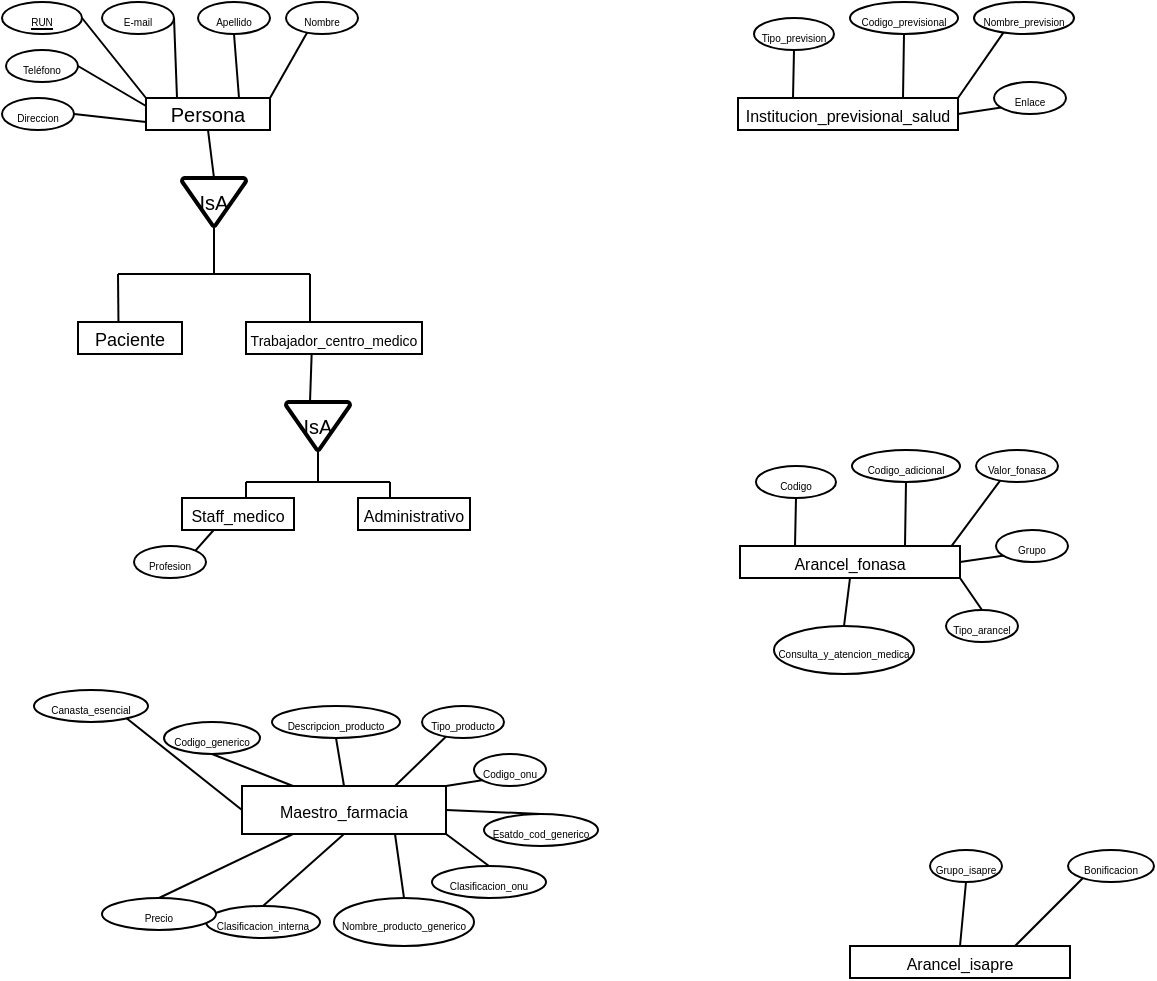 <mxfile version="28.2.1">
  <diagram name="Página-1" id="rJDqhCbAcnsPSJ13aXZU">
    <mxGraphModel dx="347" dy="205" grid="1" gridSize="8" guides="1" tooltips="1" connect="1" arrows="1" fold="1" page="1" pageScale="1" pageWidth="827" pageHeight="1169" math="0" shadow="0">
      <root>
        <mxCell id="0" />
        <mxCell id="1" parent="0" />
        <mxCell id="Bj1nx7qE9Sku3UdAhUCZ-23" value="&lt;span style=&quot;text-wrap-mode: nowrap;&quot;&gt;&lt;font style=&quot;font-size: 10px;&quot;&gt;Persona&lt;/font&gt;&lt;/span&gt;" style="whiteSpace=wrap;html=1;align=center;" parent="1" vertex="1">
          <mxGeometry x="80" y="56" width="62" height="16" as="geometry" />
        </mxCell>
        <mxCell id="Bj1nx7qE9Sku3UdAhUCZ-24" value="&lt;span style=&quot;font-size: 5px;&quot;&gt;Teléfono&lt;/span&gt;" style="ellipse;whiteSpace=wrap;html=1;align=center;" parent="1" vertex="1">
          <mxGeometry x="10" y="32" width="36" height="16" as="geometry" />
        </mxCell>
        <mxCell id="Bj1nx7qE9Sku3UdAhUCZ-26" value="&lt;u style=&quot;font-size: 5px;&quot;&gt;RUN&lt;/u&gt;" style="ellipse;whiteSpace=wrap;html=1;align=center;fontStyle=4;" parent="1" vertex="1">
          <mxGeometry x="8" y="8" width="40" height="16" as="geometry" />
        </mxCell>
        <mxCell id="Bj1nx7qE9Sku3UdAhUCZ-30" value="" style="endArrow=none;html=1;rounded=0;entryX=1;entryY=0.5;entryDx=0;entryDy=0;exitX=0;exitY=0.75;exitDx=0;exitDy=0;" parent="1" source="Bj1nx7qE9Sku3UdAhUCZ-23" target="Bj1nx7qE9Sku3UdAhUCZ-35" edge="1">
          <mxGeometry width="50" height="50" relative="1" as="geometry">
            <mxPoint x="65" y="112" as="sourcePoint" />
            <mxPoint x="58" y="96" as="targetPoint" />
          </mxGeometry>
        </mxCell>
        <mxCell id="Bj1nx7qE9Sku3UdAhUCZ-32" value="&lt;span style=&quot;font-size: 5px;&quot;&gt;E-mail&lt;/span&gt;" style="ellipse;whiteSpace=wrap;html=1;align=center;" parent="1" vertex="1">
          <mxGeometry x="58" y="8" width="36" height="16" as="geometry" />
        </mxCell>
        <mxCell id="Bj1nx7qE9Sku3UdAhUCZ-33" value="&lt;span style=&quot;font-size: 5px;&quot;&gt;Nombre&lt;/span&gt;" style="ellipse;whiteSpace=wrap;html=1;align=center;" parent="1" vertex="1">
          <mxGeometry x="150" y="8" width="36" height="16" as="geometry" />
        </mxCell>
        <mxCell id="Bj1nx7qE9Sku3UdAhUCZ-34" value="&lt;span style=&quot;font-size: 5px;&quot;&gt;Apellido&lt;/span&gt;" style="ellipse;whiteSpace=wrap;html=1;align=center;" parent="1" vertex="1">
          <mxGeometry x="106" y="8" width="36" height="16" as="geometry" />
        </mxCell>
        <mxCell id="Bj1nx7qE9Sku3UdAhUCZ-35" value="&lt;span style=&quot;font-size: 5px;&quot;&gt;Direccion&lt;/span&gt;" style="ellipse;whiteSpace=wrap;html=1;align=center;" parent="1" vertex="1">
          <mxGeometry x="8" y="56" width="36" height="16" as="geometry" />
        </mxCell>
        <mxCell id="Bj1nx7qE9Sku3UdAhUCZ-36" value="" style="endArrow=none;html=1;rounded=0;entryX=1;entryY=0.5;entryDx=0;entryDy=0;exitX=0;exitY=0;exitDx=0;exitDy=0;" parent="1" source="Bj1nx7qE9Sku3UdAhUCZ-23" edge="1">
          <mxGeometry width="50" height="50" relative="1" as="geometry">
            <mxPoint x="55" y="32" as="sourcePoint" />
            <mxPoint x="48" y="16" as="targetPoint" />
          </mxGeometry>
        </mxCell>
        <mxCell id="Bj1nx7qE9Sku3UdAhUCZ-37" value="" style="endArrow=none;html=1;rounded=0;entryX=1;entryY=0.5;entryDx=0;entryDy=0;exitX=0;exitY=0.25;exitDx=0;exitDy=0;" parent="1" source="Bj1nx7qE9Sku3UdAhUCZ-23" edge="1">
          <mxGeometry width="50" height="50" relative="1" as="geometry">
            <mxPoint x="53" y="56" as="sourcePoint" />
            <mxPoint x="46" y="40" as="targetPoint" />
          </mxGeometry>
        </mxCell>
        <mxCell id="Bj1nx7qE9Sku3UdAhUCZ-38" value="" style="endArrow=none;html=1;rounded=0;entryX=1;entryY=0.5;entryDx=0;entryDy=0;exitX=0.25;exitY=0;exitDx=0;exitDy=0;" parent="1" edge="1" source="Bj1nx7qE9Sku3UdAhUCZ-23">
          <mxGeometry width="50" height="50" relative="1" as="geometry">
            <mxPoint x="96" y="48" as="sourcePoint" />
            <mxPoint x="94" y="16" as="targetPoint" />
          </mxGeometry>
        </mxCell>
        <mxCell id="Bj1nx7qE9Sku3UdAhUCZ-39" value="" style="endArrow=none;html=1;rounded=0;entryX=0.5;entryY=1;entryDx=0;entryDy=0;exitX=0.75;exitY=0;exitDx=0;exitDy=0;" parent="1" target="Bj1nx7qE9Sku3UdAhUCZ-34" edge="1" source="Bj1nx7qE9Sku3UdAhUCZ-23">
          <mxGeometry width="50" height="50" relative="1" as="geometry">
            <mxPoint x="129" y="48" as="sourcePoint" />
            <mxPoint x="122" y="32" as="targetPoint" />
          </mxGeometry>
        </mxCell>
        <mxCell id="Bj1nx7qE9Sku3UdAhUCZ-40" value="" style="endArrow=none;html=1;rounded=0;entryX=0.294;entryY=0.956;entryDx=0;entryDy=0;exitX=1;exitY=0;exitDx=0;exitDy=0;entryPerimeter=0;" parent="1" source="Bj1nx7qE9Sku3UdAhUCZ-23" target="Bj1nx7qE9Sku3UdAhUCZ-33" edge="1">
          <mxGeometry width="50" height="50" relative="1" as="geometry">
            <mxPoint x="153" y="48" as="sourcePoint" />
            <mxPoint x="146" y="32" as="targetPoint" />
          </mxGeometry>
        </mxCell>
        <mxCell id="Bj1nx7qE9Sku3UdAhUCZ-41" value="&lt;font size=&quot;1&quot;&gt;IsA&lt;/font&gt;" style="strokeWidth=2;html=1;shape=mxgraph.flowchart.merge_or_storage;whiteSpace=wrap;verticalAlign=middle;labelPosition=center;verticalLabelPosition=middle;align=center;" parent="1" vertex="1">
          <mxGeometry x="98" y="96" width="32" height="24" as="geometry" />
        </mxCell>
        <mxCell id="Bj1nx7qE9Sku3UdAhUCZ-42" value="" style="endArrow=none;html=1;rounded=0;entryX=0.5;entryY=1;entryDx=0;entryDy=0;" parent="1" target="Bj1nx7qE9Sku3UdAhUCZ-23" edge="1">
          <mxGeometry width="50" height="50" relative="1" as="geometry">
            <mxPoint x="114" y="96" as="sourcePoint" />
            <mxPoint x="90" y="96" as="targetPoint" />
            <Array as="points" />
          </mxGeometry>
        </mxCell>
        <mxCell id="Bj1nx7qE9Sku3UdAhUCZ-43" value="" style="endArrow=none;html=1;rounded=0;" parent="1" edge="1">
          <mxGeometry relative="1" as="geometry">
            <mxPoint x="66" y="144" as="sourcePoint" />
            <mxPoint x="162" y="144" as="targetPoint" />
          </mxGeometry>
        </mxCell>
        <mxCell id="Bj1nx7qE9Sku3UdAhUCZ-44" value="" style="endArrow=none;html=1;rounded=0;entryX=0.5;entryY=1;entryDx=0;entryDy=0;" parent="1" edge="1">
          <mxGeometry width="50" height="50" relative="1" as="geometry">
            <mxPoint x="114" y="144" as="sourcePoint" />
            <mxPoint x="114" y="120" as="targetPoint" />
            <Array as="points">
              <mxPoint x="114" y="144" />
            </Array>
          </mxGeometry>
        </mxCell>
        <mxCell id="hSOPc2--m0W6r65Y0pzY-3" value="&lt;span style=&quot;text-wrap-mode: nowrap;&quot;&gt;&lt;font style=&quot;font-size: 9px;&quot;&gt;Paciente&lt;/font&gt;&lt;/span&gt;" style="whiteSpace=wrap;html=1;align=center;" vertex="1" parent="1">
          <mxGeometry x="46" y="168" width="52" height="16" as="geometry" />
        </mxCell>
        <mxCell id="hSOPc2--m0W6r65Y0pzY-4" value="&lt;span style=&quot;text-wrap-mode: nowrap;&quot;&gt;&lt;font style=&quot;font-size: 7px;&quot;&gt;Trabajador_centro_medico&lt;/font&gt;&lt;/span&gt;" style="whiteSpace=wrap;html=1;align=center;" vertex="1" parent="1">
          <mxGeometry x="130" y="168" width="88" height="16" as="geometry" />
        </mxCell>
        <mxCell id="hSOPc2--m0W6r65Y0pzY-5" value="" style="endArrow=none;html=1;rounded=0;exitX=0.389;exitY=0;exitDx=0;exitDy=0;exitPerimeter=0;" edge="1" parent="1" source="hSOPc2--m0W6r65Y0pzY-3">
          <mxGeometry width="50" height="50" relative="1" as="geometry">
            <mxPoint x="2" y="176" as="sourcePoint" />
            <mxPoint x="66" y="144" as="targetPoint" />
            <Array as="points" />
          </mxGeometry>
        </mxCell>
        <mxCell id="hSOPc2--m0W6r65Y0pzY-6" value="" style="endArrow=none;html=1;rounded=0;" edge="1" parent="1">
          <mxGeometry width="50" height="50" relative="1" as="geometry">
            <mxPoint x="162" y="168" as="sourcePoint" />
            <mxPoint x="162" y="144" as="targetPoint" />
            <Array as="points">
              <mxPoint x="162" y="160" />
            </Array>
          </mxGeometry>
        </mxCell>
        <mxCell id="hSOPc2--m0W6r65Y0pzY-7" value="&lt;font size=&quot;1&quot;&gt;IsA&lt;/font&gt;" style="strokeWidth=2;html=1;shape=mxgraph.flowchart.merge_or_storage;whiteSpace=wrap;verticalAlign=middle;labelPosition=center;verticalLabelPosition=middle;align=center;" vertex="1" parent="1">
          <mxGeometry x="150" y="208" width="32" height="24" as="geometry" />
        </mxCell>
        <mxCell id="hSOPc2--m0W6r65Y0pzY-8" value="" style="endArrow=none;html=1;rounded=0;entryX=0.373;entryY=1.003;entryDx=0;entryDy=0;exitX=0.375;exitY=0;exitDx=0;exitDy=0;exitPerimeter=0;entryPerimeter=0;" edge="1" parent="1" source="hSOPc2--m0W6r65Y0pzY-7" target="hSOPc2--m0W6r65Y0pzY-4">
          <mxGeometry width="50" height="50" relative="1" as="geometry">
            <mxPoint x="162" y="208" as="sourcePoint" />
            <mxPoint x="162" y="192" as="targetPoint" />
            <Array as="points" />
          </mxGeometry>
        </mxCell>
        <mxCell id="hSOPc2--m0W6r65Y0pzY-9" value="" style="endArrow=none;html=1;rounded=0;" edge="1" parent="1">
          <mxGeometry relative="1" as="geometry">
            <mxPoint x="130" y="248" as="sourcePoint" />
            <mxPoint x="202" y="248" as="targetPoint" />
          </mxGeometry>
        </mxCell>
        <mxCell id="hSOPc2--m0W6r65Y0pzY-10" value="" style="endArrow=none;html=1;rounded=0;" edge="1" parent="1" target="hSOPc2--m0W6r65Y0pzY-7">
          <mxGeometry width="50" height="50" relative="1" as="geometry">
            <mxPoint x="166" y="248" as="sourcePoint" />
            <mxPoint x="162" y="272" as="targetPoint" />
            <Array as="points" />
          </mxGeometry>
        </mxCell>
        <mxCell id="hSOPc2--m0W6r65Y0pzY-12" value="" style="endArrow=none;html=1;rounded=0;" edge="1" parent="1">
          <mxGeometry width="50" height="50" relative="1" as="geometry">
            <mxPoint x="130" y="256" as="sourcePoint" />
            <mxPoint x="130" y="248" as="targetPoint" />
            <Array as="points" />
          </mxGeometry>
        </mxCell>
        <mxCell id="hSOPc2--m0W6r65Y0pzY-13" value="" style="endArrow=none;html=1;rounded=0;" edge="1" parent="1">
          <mxGeometry width="50" height="50" relative="1" as="geometry">
            <mxPoint x="202" y="256" as="sourcePoint" />
            <mxPoint x="202" y="248" as="targetPoint" />
            <Array as="points" />
          </mxGeometry>
        </mxCell>
        <mxCell id="hSOPc2--m0W6r65Y0pzY-14" value="&lt;span style=&quot;text-wrap-mode: nowrap;&quot;&gt;&lt;font style=&quot;font-size: 8px;&quot;&gt;Staff_medico&lt;/font&gt;&lt;/span&gt;" style="whiteSpace=wrap;html=1;align=center;" vertex="1" parent="1">
          <mxGeometry x="98" y="256" width="56" height="16" as="geometry" />
        </mxCell>
        <mxCell id="hSOPc2--m0W6r65Y0pzY-15" value="&lt;span style=&quot;text-wrap-mode: nowrap;&quot;&gt;&lt;font style=&quot;font-size: 8px;&quot;&gt;Administrativo&lt;/font&gt;&lt;/span&gt;" style="whiteSpace=wrap;html=1;align=center;" vertex="1" parent="1">
          <mxGeometry x="186" y="256" width="56" height="16" as="geometry" />
        </mxCell>
        <mxCell id="hSOPc2--m0W6r65Y0pzY-17" value="&lt;span style=&quot;font-size: 5px;&quot;&gt;Profesion&lt;/span&gt;" style="ellipse;whiteSpace=wrap;html=1;align=center;" vertex="1" parent="1">
          <mxGeometry x="74" y="280" width="36" height="16" as="geometry" />
        </mxCell>
        <mxCell id="hSOPc2--m0W6r65Y0pzY-18" value="" style="endArrow=none;html=1;rounded=0;exitX=1;exitY=0;exitDx=0;exitDy=0;" edge="1" parent="1" source="hSOPc2--m0W6r65Y0pzY-17">
          <mxGeometry width="50" height="50" relative="1" as="geometry">
            <mxPoint x="113.86" y="288" as="sourcePoint" />
            <mxPoint x="113.86" y="272" as="targetPoint" />
            <Array as="points" />
          </mxGeometry>
        </mxCell>
        <mxCell id="hSOPc2--m0W6r65Y0pzY-19" value="&lt;span style=&quot;text-wrap-mode: nowrap;&quot;&gt;&lt;font style=&quot;font-size: 8px;&quot;&gt;Institucion_previsional_salud&lt;/font&gt;&lt;/span&gt;" style="whiteSpace=wrap;html=1;align=center;" vertex="1" parent="1">
          <mxGeometry x="376" y="56" width="110" height="16" as="geometry" />
        </mxCell>
        <mxCell id="hSOPc2--m0W6r65Y0pzY-20" value="&lt;span style=&quot;font-size: 5px;&quot;&gt;Tipo_prevision&lt;/span&gt;" style="ellipse;whiteSpace=wrap;html=1;align=center;" vertex="1" parent="1">
          <mxGeometry x="384" y="16" width="40" height="16" as="geometry" />
        </mxCell>
        <mxCell id="hSOPc2--m0W6r65Y0pzY-22" value="" style="endArrow=none;html=1;rounded=0;entryX=1;entryY=0.5;entryDx=0;entryDy=0;exitX=1;exitY=0.5;exitDx=0;exitDy=0;" edge="1" parent="1" source="hSOPc2--m0W6r65Y0pzY-19" target="hSOPc2--m0W6r65Y0pzY-26">
          <mxGeometry width="50" height="50" relative="1" as="geometry">
            <mxPoint x="409" y="112" as="sourcePoint" />
            <mxPoint x="402" y="96" as="targetPoint" />
          </mxGeometry>
        </mxCell>
        <mxCell id="hSOPc2--m0W6r65Y0pzY-24" value="&lt;font style=&quot;font-size: 5px;&quot;&gt;Nombre_prevision&lt;/font&gt;" style="ellipse;whiteSpace=wrap;html=1;align=center;" vertex="1" parent="1">
          <mxGeometry x="494" y="8" width="50" height="16" as="geometry" />
        </mxCell>
        <mxCell id="hSOPc2--m0W6r65Y0pzY-25" value="&lt;span style=&quot;font-size: 5px;&quot;&gt;Codigo_previsional&lt;/span&gt;" style="ellipse;whiteSpace=wrap;html=1;align=center;" vertex="1" parent="1">
          <mxGeometry x="432" y="8" width="54" height="16" as="geometry" />
        </mxCell>
        <mxCell id="hSOPc2--m0W6r65Y0pzY-26" value="&lt;span style=&quot;font-size: 5px;&quot;&gt;Enlace&lt;/span&gt;" style="ellipse;whiteSpace=wrap;html=1;align=center;" vertex="1" parent="1">
          <mxGeometry x="504" y="48" width="36" height="16" as="geometry" />
        </mxCell>
        <mxCell id="hSOPc2--m0W6r65Y0pzY-28" value="" style="endArrow=none;html=1;rounded=0;entryX=0.5;entryY=1;entryDx=0;entryDy=0;exitX=0.25;exitY=0;exitDx=0;exitDy=0;" edge="1" parent="1" source="hSOPc2--m0W6r65Y0pzY-19" target="hSOPc2--m0W6r65Y0pzY-20">
          <mxGeometry width="50" height="50" relative="1" as="geometry">
            <mxPoint x="397" y="56" as="sourcePoint" />
            <mxPoint x="390" y="40" as="targetPoint" />
          </mxGeometry>
        </mxCell>
        <mxCell id="hSOPc2--m0W6r65Y0pzY-30" value="" style="endArrow=none;html=1;rounded=0;entryX=0.5;entryY=1;entryDx=0;entryDy=0;exitX=0.75;exitY=0;exitDx=0;exitDy=0;" edge="1" parent="1" source="hSOPc2--m0W6r65Y0pzY-19" target="hSOPc2--m0W6r65Y0pzY-25">
          <mxGeometry width="50" height="50" relative="1" as="geometry">
            <mxPoint x="473" y="48" as="sourcePoint" />
            <mxPoint x="466" y="32" as="targetPoint" />
          </mxGeometry>
        </mxCell>
        <mxCell id="hSOPc2--m0W6r65Y0pzY-31" value="" style="endArrow=none;html=1;rounded=0;entryX=0.294;entryY=0.956;entryDx=0;entryDy=0;exitX=1;exitY=0;exitDx=0;exitDy=0;entryPerimeter=0;" edge="1" parent="1" source="hSOPc2--m0W6r65Y0pzY-19" target="hSOPc2--m0W6r65Y0pzY-24">
          <mxGeometry width="50" height="50" relative="1" as="geometry">
            <mxPoint x="497" y="48" as="sourcePoint" />
            <mxPoint x="490" y="32" as="targetPoint" />
          </mxGeometry>
        </mxCell>
        <mxCell id="hSOPc2--m0W6r65Y0pzY-32" value="&lt;span style=&quot;text-wrap-mode: nowrap;&quot;&gt;&lt;font style=&quot;font-size: 8px;&quot;&gt;Arancel_fonasa&lt;/font&gt;&lt;/span&gt;" style="whiteSpace=wrap;html=1;align=center;" vertex="1" parent="1">
          <mxGeometry x="377" y="280" width="110" height="16" as="geometry" />
        </mxCell>
        <mxCell id="hSOPc2--m0W6r65Y0pzY-33" value="&lt;span style=&quot;font-size: 5px;&quot;&gt;Codigo&lt;/span&gt;" style="ellipse;whiteSpace=wrap;html=1;align=center;" vertex="1" parent="1">
          <mxGeometry x="385" y="240" width="40" height="16" as="geometry" />
        </mxCell>
        <mxCell id="hSOPc2--m0W6r65Y0pzY-34" value="" style="endArrow=none;html=1;rounded=0;entryX=1;entryY=0.5;entryDx=0;entryDy=0;exitX=1;exitY=0.5;exitDx=0;exitDy=0;" edge="1" parent="1" source="hSOPc2--m0W6r65Y0pzY-32" target="hSOPc2--m0W6r65Y0pzY-37">
          <mxGeometry width="50" height="50" relative="1" as="geometry">
            <mxPoint x="410" y="336" as="sourcePoint" />
            <mxPoint x="403" y="320" as="targetPoint" />
          </mxGeometry>
        </mxCell>
        <mxCell id="hSOPc2--m0W6r65Y0pzY-35" value="&lt;font style=&quot;font-size: 5px;&quot;&gt;Valor_fonasa&lt;/font&gt;" style="ellipse;whiteSpace=wrap;html=1;align=center;" vertex="1" parent="1">
          <mxGeometry x="495" y="232" width="41" height="16" as="geometry" />
        </mxCell>
        <mxCell id="hSOPc2--m0W6r65Y0pzY-36" value="&lt;span style=&quot;font-size: 5px;&quot;&gt;Codigo_adicional&lt;/span&gt;" style="ellipse;whiteSpace=wrap;html=1;align=center;" vertex="1" parent="1">
          <mxGeometry x="433" y="232" width="54" height="16" as="geometry" />
        </mxCell>
        <mxCell id="hSOPc2--m0W6r65Y0pzY-37" value="&lt;span style=&quot;font-size: 5px;&quot;&gt;Grupo&lt;/span&gt;" style="ellipse;whiteSpace=wrap;html=1;align=center;" vertex="1" parent="1">
          <mxGeometry x="505" y="272" width="36" height="16" as="geometry" />
        </mxCell>
        <mxCell id="hSOPc2--m0W6r65Y0pzY-38" value="" style="endArrow=none;html=1;rounded=0;entryX=0.5;entryY=1;entryDx=0;entryDy=0;exitX=0.25;exitY=0;exitDx=0;exitDy=0;" edge="1" parent="1" source="hSOPc2--m0W6r65Y0pzY-32" target="hSOPc2--m0W6r65Y0pzY-33">
          <mxGeometry width="50" height="50" relative="1" as="geometry">
            <mxPoint x="398" y="280" as="sourcePoint" />
            <mxPoint x="391" y="264" as="targetPoint" />
          </mxGeometry>
        </mxCell>
        <mxCell id="hSOPc2--m0W6r65Y0pzY-39" value="" style="endArrow=none;html=1;rounded=0;entryX=0.5;entryY=1;entryDx=0;entryDy=0;exitX=0.75;exitY=0;exitDx=0;exitDy=0;" edge="1" parent="1" source="hSOPc2--m0W6r65Y0pzY-32" target="hSOPc2--m0W6r65Y0pzY-36">
          <mxGeometry width="50" height="50" relative="1" as="geometry">
            <mxPoint x="474" y="272" as="sourcePoint" />
            <mxPoint x="467" y="256" as="targetPoint" />
          </mxGeometry>
        </mxCell>
        <mxCell id="hSOPc2--m0W6r65Y0pzY-40" value="" style="endArrow=none;html=1;rounded=0;entryX=0.294;entryY=0.956;entryDx=0;entryDy=0;exitX=0.962;exitY=-0.004;exitDx=0;exitDy=0;entryPerimeter=0;exitPerimeter=0;" edge="1" parent="1" source="hSOPc2--m0W6r65Y0pzY-32" target="hSOPc2--m0W6r65Y0pzY-35">
          <mxGeometry width="50" height="50" relative="1" as="geometry">
            <mxPoint x="498" y="272" as="sourcePoint" />
            <mxPoint x="491" y="256" as="targetPoint" />
          </mxGeometry>
        </mxCell>
        <mxCell id="hSOPc2--m0W6r65Y0pzY-41" value="" style="endArrow=none;html=1;rounded=0;entryX=0.5;entryY=0;entryDx=0;entryDy=0;exitX=1;exitY=1;exitDx=0;exitDy=0;" edge="1" parent="1" target="hSOPc2--m0W6r65Y0pzY-42" source="hSOPc2--m0W6r65Y0pzY-32">
          <mxGeometry width="50" height="50" relative="1" as="geometry">
            <mxPoint x="488" y="320" as="sourcePoint" />
            <mxPoint x="404" y="352" as="targetPoint" />
          </mxGeometry>
        </mxCell>
        <mxCell id="hSOPc2--m0W6r65Y0pzY-42" value="&lt;span style=&quot;font-size: 5px;&quot;&gt;Tipo_arancel&lt;/span&gt;" style="ellipse;whiteSpace=wrap;html=1;align=center;" vertex="1" parent="1">
          <mxGeometry x="480" y="312" width="36" height="16" as="geometry" />
        </mxCell>
        <mxCell id="hSOPc2--m0W6r65Y0pzY-43" value="" style="endArrow=none;html=1;rounded=0;entryX=0.5;entryY=0;entryDx=0;entryDy=0;exitX=0.5;exitY=1;exitDx=0;exitDy=0;" edge="1" parent="1" target="hSOPc2--m0W6r65Y0pzY-44" source="hSOPc2--m0W6r65Y0pzY-32">
          <mxGeometry width="50" height="50" relative="1" as="geometry">
            <mxPoint x="376" y="336" as="sourcePoint" />
            <mxPoint x="292" y="368" as="targetPoint" />
          </mxGeometry>
        </mxCell>
        <mxCell id="hSOPc2--m0W6r65Y0pzY-44" value="&lt;span style=&quot;font-size: 5px;&quot;&gt;Consulta_y_atencion_medica&lt;/span&gt;" style="ellipse;whiteSpace=wrap;html=1;align=center;" vertex="1" parent="1">
          <mxGeometry x="394" y="320" width="70" height="24" as="geometry" />
        </mxCell>
        <mxCell id="hSOPc2--m0W6r65Y0pzY-45" value="&lt;span style=&quot;text-wrap-mode: nowrap;&quot;&gt;&lt;font style=&quot;font-size: 8px;&quot;&gt;Arancel_isapre&lt;/font&gt;&lt;/span&gt;" style="whiteSpace=wrap;html=1;align=center;" vertex="1" parent="1">
          <mxGeometry x="432" y="480" width="110" height="16" as="geometry" />
        </mxCell>
        <mxCell id="hSOPc2--m0W6r65Y0pzY-47" value="" style="endArrow=none;html=1;rounded=0;entryX=0.5;entryY=1;entryDx=0;entryDy=0;exitX=0.5;exitY=0;exitDx=0;exitDy=0;" edge="1" parent="1" source="hSOPc2--m0W6r65Y0pzY-45" target="hSOPc2--m0W6r65Y0pzY-50">
          <mxGeometry width="50" height="50" relative="1" as="geometry">
            <mxPoint x="465" y="536" as="sourcePoint" />
            <mxPoint x="458" y="520" as="targetPoint" />
          </mxGeometry>
        </mxCell>
        <mxCell id="hSOPc2--m0W6r65Y0pzY-50" value="&lt;span style=&quot;font-size: 5px;&quot;&gt;Grupo_isapre&lt;/span&gt;" style="ellipse;whiteSpace=wrap;html=1;align=center;" vertex="1" parent="1">
          <mxGeometry x="472" y="432" width="36" height="16" as="geometry" />
        </mxCell>
        <mxCell id="hSOPc2--m0W6r65Y0pzY-54" value="" style="endArrow=none;html=1;rounded=0;entryX=0.5;entryY=0;entryDx=0;entryDy=0;exitX=0.75;exitY=0;exitDx=0;exitDy=0;" edge="1" parent="1" source="hSOPc2--m0W6r65Y0pzY-45" target="hSOPc2--m0W6r65Y0pzY-55">
          <mxGeometry width="50" height="50" relative="1" as="geometry">
            <mxPoint x="543" y="520" as="sourcePoint" />
            <mxPoint x="459" y="552" as="targetPoint" />
          </mxGeometry>
        </mxCell>
        <mxCell id="hSOPc2--m0W6r65Y0pzY-55" value="&lt;span style=&quot;font-size: 5px;&quot;&gt;Bonificacion&lt;/span&gt;" style="ellipse;whiteSpace=wrap;html=1;align=center;" vertex="1" parent="1">
          <mxGeometry x="541" y="432" width="43" height="16" as="geometry" />
        </mxCell>
        <mxCell id="hSOPc2--m0W6r65Y0pzY-58" value="&lt;span style=&quot;text-wrap-mode: nowrap;&quot;&gt;&lt;font style=&quot;font-size: 8px;&quot;&gt;Maestro_farmacia&lt;/font&gt;&lt;/span&gt;" style="whiteSpace=wrap;html=1;align=center;" vertex="1" parent="1">
          <mxGeometry x="128" y="400" width="102" height="24" as="geometry" />
        </mxCell>
        <mxCell id="hSOPc2--m0W6r65Y0pzY-59" value="&lt;span style=&quot;font-size: 5px;&quot;&gt;Codigo_generico&lt;/span&gt;" style="ellipse;whiteSpace=wrap;html=1;align=center;" vertex="1" parent="1">
          <mxGeometry x="89" y="368" width="48" height="16" as="geometry" />
        </mxCell>
        <mxCell id="hSOPc2--m0W6r65Y0pzY-60" value="" style="endArrow=none;html=1;rounded=0;entryX=1;entryY=0.5;entryDx=0;entryDy=0;exitX=1;exitY=0;exitDx=0;exitDy=0;" edge="1" parent="1" source="hSOPc2--m0W6r65Y0pzY-58" target="hSOPc2--m0W6r65Y0pzY-63">
          <mxGeometry width="50" height="50" relative="1" as="geometry">
            <mxPoint x="153" y="464" as="sourcePoint" />
            <mxPoint x="146" y="448" as="targetPoint" />
          </mxGeometry>
        </mxCell>
        <mxCell id="hSOPc2--m0W6r65Y0pzY-61" value="&lt;font style=&quot;font-size: 5px;&quot;&gt;Tipo_producto&lt;/font&gt;" style="ellipse;whiteSpace=wrap;html=1;align=center;" vertex="1" parent="1">
          <mxGeometry x="218" y="360" width="41" height="16" as="geometry" />
        </mxCell>
        <mxCell id="hSOPc2--m0W6r65Y0pzY-62" value="&lt;span style=&quot;font-size: 5px;&quot;&gt;Descripcion_producto&lt;/span&gt;" style="ellipse;whiteSpace=wrap;html=1;align=center;" vertex="1" parent="1">
          <mxGeometry x="143" y="360" width="64" height="16" as="geometry" />
        </mxCell>
        <mxCell id="hSOPc2--m0W6r65Y0pzY-63" value="&lt;span style=&quot;font-size: 5px;&quot;&gt;Codigo_onu&lt;/span&gt;" style="ellipse;whiteSpace=wrap;html=1;align=center;" vertex="1" parent="1">
          <mxGeometry x="244" y="384" width="36" height="16" as="geometry" />
        </mxCell>
        <mxCell id="hSOPc2--m0W6r65Y0pzY-64" value="" style="endArrow=none;html=1;rounded=0;entryX=0.5;entryY=1;entryDx=0;entryDy=0;exitX=0.25;exitY=0;exitDx=0;exitDy=0;" edge="1" parent="1" source="hSOPc2--m0W6r65Y0pzY-58" target="hSOPc2--m0W6r65Y0pzY-59">
          <mxGeometry width="50" height="50" relative="1" as="geometry">
            <mxPoint x="141" y="408" as="sourcePoint" />
            <mxPoint x="134" y="392" as="targetPoint" />
          </mxGeometry>
        </mxCell>
        <mxCell id="hSOPc2--m0W6r65Y0pzY-65" value="" style="endArrow=none;html=1;rounded=0;entryX=0.5;entryY=1;entryDx=0;entryDy=0;exitX=0.5;exitY=0;exitDx=0;exitDy=0;" edge="1" parent="1" source="hSOPc2--m0W6r65Y0pzY-58" target="hSOPc2--m0W6r65Y0pzY-62">
          <mxGeometry width="50" height="50" relative="1" as="geometry">
            <mxPoint x="217" y="400" as="sourcePoint" />
            <mxPoint x="210" y="384" as="targetPoint" />
          </mxGeometry>
        </mxCell>
        <mxCell id="hSOPc2--m0W6r65Y0pzY-66" value="" style="endArrow=none;html=1;rounded=0;entryX=0.294;entryY=0.956;entryDx=0;entryDy=0;exitX=0.75;exitY=0;exitDx=0;exitDy=0;entryPerimeter=0;" edge="1" parent="1" source="hSOPc2--m0W6r65Y0pzY-58" target="hSOPc2--m0W6r65Y0pzY-61">
          <mxGeometry width="50" height="50" relative="1" as="geometry">
            <mxPoint x="241" y="400" as="sourcePoint" />
            <mxPoint x="234" y="384" as="targetPoint" />
          </mxGeometry>
        </mxCell>
        <mxCell id="hSOPc2--m0W6r65Y0pzY-67" value="" style="endArrow=none;html=1;rounded=0;entryX=0.5;entryY=0;entryDx=0;entryDy=0;exitX=1;exitY=1;exitDx=0;exitDy=0;" edge="1" parent="1" source="hSOPc2--m0W6r65Y0pzY-58" target="hSOPc2--m0W6r65Y0pzY-68">
          <mxGeometry width="50" height="50" relative="1" as="geometry">
            <mxPoint x="231" y="448" as="sourcePoint" />
            <mxPoint x="147" y="480" as="targetPoint" />
          </mxGeometry>
        </mxCell>
        <mxCell id="hSOPc2--m0W6r65Y0pzY-68" value="&lt;span style=&quot;font-size: 5px;&quot;&gt;Clasificacion_onu&lt;/span&gt;" style="ellipse;whiteSpace=wrap;html=1;align=center;" vertex="1" parent="1">
          <mxGeometry x="223" y="440" width="57" height="16" as="geometry" />
        </mxCell>
        <mxCell id="hSOPc2--m0W6r65Y0pzY-69" value="" style="endArrow=none;html=1;rounded=0;entryX=0.5;entryY=0;entryDx=0;entryDy=0;exitX=0.75;exitY=1;exitDx=0;exitDy=0;" edge="1" parent="1" source="hSOPc2--m0W6r65Y0pzY-58" target="hSOPc2--m0W6r65Y0pzY-70">
          <mxGeometry width="50" height="50" relative="1" as="geometry">
            <mxPoint x="119" y="464" as="sourcePoint" />
            <mxPoint x="35" y="496" as="targetPoint" />
          </mxGeometry>
        </mxCell>
        <mxCell id="hSOPc2--m0W6r65Y0pzY-70" value="&lt;span style=&quot;font-size: 5px;&quot;&gt;Nombre_producto_generico&lt;/span&gt;" style="ellipse;whiteSpace=wrap;html=1;align=center;" vertex="1" parent="1">
          <mxGeometry x="174" y="456" width="70" height="24" as="geometry" />
        </mxCell>
        <mxCell id="hSOPc2--m0W6r65Y0pzY-71" value="" style="endArrow=none;html=1;rounded=0;entryX=0.5;entryY=0;entryDx=0;entryDy=0;exitX=0.5;exitY=1;exitDx=0;exitDy=0;" edge="1" parent="1" target="hSOPc2--m0W6r65Y0pzY-72" source="hSOPc2--m0W6r65Y0pzY-58">
          <mxGeometry width="50" height="50" relative="1" as="geometry">
            <mxPoint x="133.5" y="400" as="sourcePoint" />
            <mxPoint x="-2" y="480" as="targetPoint" />
          </mxGeometry>
        </mxCell>
        <mxCell id="hSOPc2--m0W6r65Y0pzY-72" value="&lt;span style=&quot;font-size: 5px;&quot;&gt;Clasificacion_interna&lt;/span&gt;" style="ellipse;whiteSpace=wrap;html=1;align=center;" vertex="1" parent="1">
          <mxGeometry x="110" y="460" width="57" height="16" as="geometry" />
        </mxCell>
        <mxCell id="hSOPc2--m0W6r65Y0pzY-73" value="" style="endArrow=none;html=1;rounded=0;entryX=0.5;entryY=0;entryDx=0;entryDy=0;exitX=1;exitY=0.5;exitDx=0;exitDy=0;" edge="1" parent="1" target="hSOPc2--m0W6r65Y0pzY-74" source="hSOPc2--m0W6r65Y0pzY-58">
          <mxGeometry width="50" height="50" relative="1" as="geometry">
            <mxPoint x="223" y="394" as="sourcePoint" />
            <mxPoint x="173" y="454" as="targetPoint" />
          </mxGeometry>
        </mxCell>
        <mxCell id="hSOPc2--m0W6r65Y0pzY-74" value="&lt;span style=&quot;font-size: 5px;&quot;&gt;Esatdo_cod_generico&lt;/span&gt;" style="ellipse;whiteSpace=wrap;html=1;align=center;" vertex="1" parent="1">
          <mxGeometry x="249" y="414" width="57" height="16" as="geometry" />
        </mxCell>
        <mxCell id="hSOPc2--m0W6r65Y0pzY-75" value="" style="endArrow=none;html=1;rounded=0;entryX=0.5;entryY=0;entryDx=0;entryDy=0;exitX=0;exitY=0.5;exitDx=0;exitDy=0;" edge="1" parent="1" target="hSOPc2--m0W6r65Y0pzY-76" source="hSOPc2--m0W6r65Y0pzY-58">
          <mxGeometry width="50" height="50" relative="1" as="geometry">
            <mxPoint x="65" y="406" as="sourcePoint" />
            <mxPoint x="-18" y="462" as="targetPoint" />
          </mxGeometry>
        </mxCell>
        <mxCell id="hSOPc2--m0W6r65Y0pzY-76" value="&lt;span style=&quot;font-size: 5px;&quot;&gt;Canasta_esencial&lt;/span&gt;" style="ellipse;whiteSpace=wrap;html=1;align=center;" vertex="1" parent="1">
          <mxGeometry x="24" y="352" width="57" height="16" as="geometry" />
        </mxCell>
        <mxCell id="hSOPc2--m0W6r65Y0pzY-77" value="" style="endArrow=none;html=1;rounded=0;entryX=0.5;entryY=0;entryDx=0;entryDy=0;exitX=0.25;exitY=1;exitDx=0;exitDy=0;" edge="1" parent="1" target="hSOPc2--m0W6r65Y0pzY-78" source="hSOPc2--m0W6r65Y0pzY-58">
          <mxGeometry width="50" height="50" relative="1" as="geometry">
            <mxPoint x="65" y="440" as="sourcePoint" />
            <mxPoint x="-18" y="496" as="targetPoint" />
          </mxGeometry>
        </mxCell>
        <mxCell id="hSOPc2--m0W6r65Y0pzY-78" value="&lt;span style=&quot;font-size: 5px;&quot;&gt;Precio&lt;/span&gt;" style="ellipse;whiteSpace=wrap;html=1;align=center;" vertex="1" parent="1">
          <mxGeometry x="58" y="456" width="57" height="16" as="geometry" />
        </mxCell>
      </root>
    </mxGraphModel>
  </diagram>
</mxfile>

